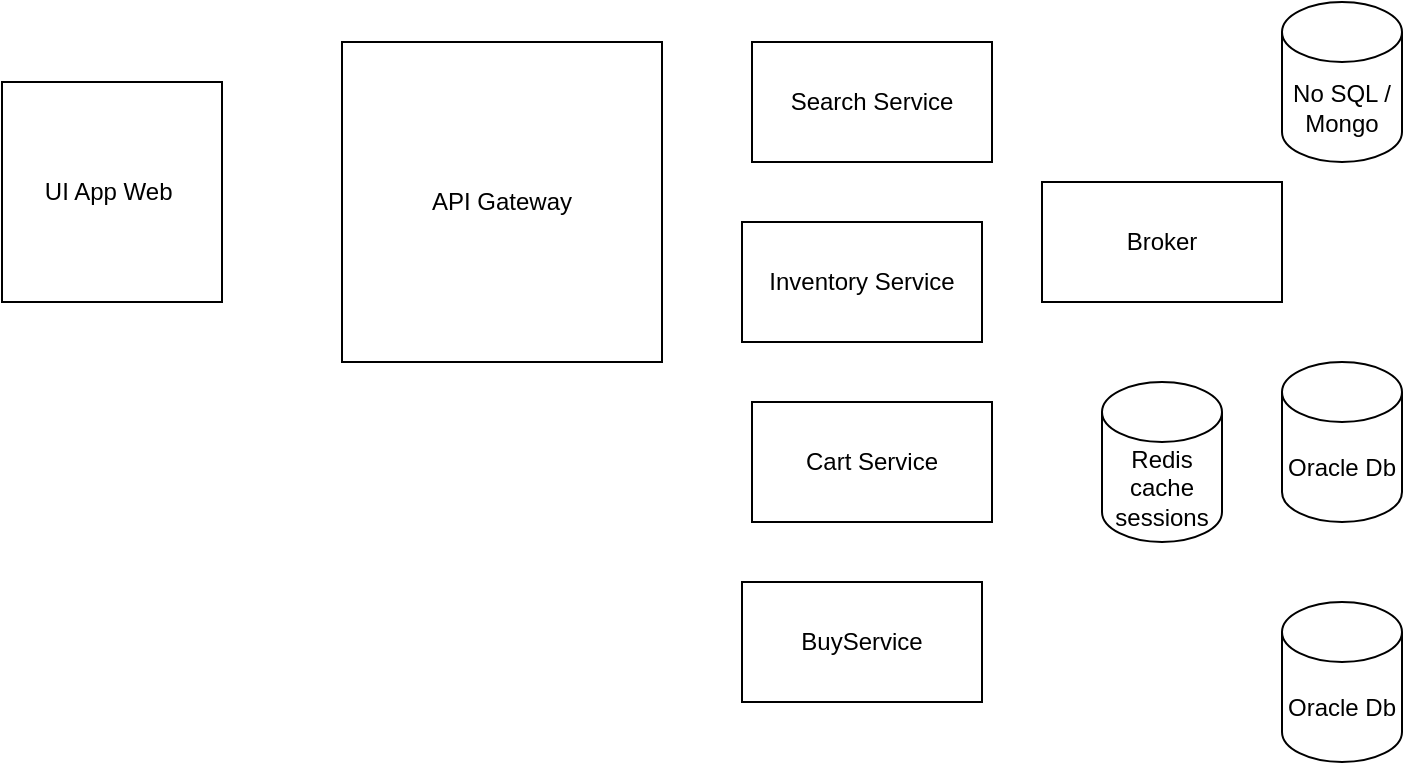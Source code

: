 <mxfile version="28.2.3">
  <diagram name="Page-1" id="uO-u5_ZPexID6WKFOolf">
    <mxGraphModel dx="786" dy="451" grid="1" gridSize="10" guides="1" tooltips="1" connect="1" arrows="1" fold="1" page="1" pageScale="1" pageWidth="850" pageHeight="1100" math="0" shadow="0">
      <root>
        <mxCell id="0" />
        <mxCell id="1" parent="0" />
        <mxCell id="FfygW6TAoomGuQ-oASsR-1" value="No SQL / Mongo" style="shape=cylinder3;whiteSpace=wrap;html=1;boundedLbl=1;backgroundOutline=1;size=15;" parent="1" vertex="1">
          <mxGeometry x="690" y="20" width="60" height="80" as="geometry" />
        </mxCell>
        <mxCell id="FfygW6TAoomGuQ-oASsR-2" value="UI App Web&amp;nbsp;" style="whiteSpace=wrap;html=1;aspect=fixed;" parent="1" vertex="1">
          <mxGeometry x="50" y="60" width="110" height="110" as="geometry" />
        </mxCell>
        <mxCell id="FfygW6TAoomGuQ-oASsR-3" value="API Gateway" style="whiteSpace=wrap;html=1;aspect=fixed;" parent="1" vertex="1">
          <mxGeometry x="220" y="40" width="160" height="160" as="geometry" />
        </mxCell>
        <mxCell id="FfygW6TAoomGuQ-oASsR-4" value="Search Service" style="rounded=0;whiteSpace=wrap;html=1;" parent="1" vertex="1">
          <mxGeometry x="425" y="40" width="120" height="60" as="geometry" />
        </mxCell>
        <mxCell id="FfygW6TAoomGuQ-oASsR-5" value="Cart Service" style="rounded=0;whiteSpace=wrap;html=1;" parent="1" vertex="1">
          <mxGeometry x="425" y="220" width="120" height="60" as="geometry" />
        </mxCell>
        <mxCell id="FfygW6TAoomGuQ-oASsR-6" value="BuyService" style="rounded=0;whiteSpace=wrap;html=1;" parent="1" vertex="1">
          <mxGeometry x="420" y="310" width="120" height="60" as="geometry" />
        </mxCell>
        <mxCell id="FfygW6TAoomGuQ-oASsR-7" value="Oracle Db" style="shape=cylinder3;whiteSpace=wrap;html=1;boundedLbl=1;backgroundOutline=1;size=15;" parent="1" vertex="1">
          <mxGeometry x="690" y="200" width="60" height="80" as="geometry" />
        </mxCell>
        <mxCell id="FfygW6TAoomGuQ-oASsR-9" value="Oracle Db" style="shape=cylinder3;whiteSpace=wrap;html=1;boundedLbl=1;backgroundOutline=1;size=15;" parent="1" vertex="1">
          <mxGeometry x="690" y="320" width="60" height="80" as="geometry" />
        </mxCell>
        <mxCell id="FfygW6TAoomGuQ-oASsR-10" value="Inventory Service" style="rounded=0;whiteSpace=wrap;html=1;" parent="1" vertex="1">
          <mxGeometry x="420" y="130" width="120" height="60" as="geometry" />
        </mxCell>
        <mxCell id="FfygW6TAoomGuQ-oASsR-11" value="Broker" style="rounded=0;whiteSpace=wrap;html=1;" parent="1" vertex="1">
          <mxGeometry x="570" y="110" width="120" height="60" as="geometry" />
        </mxCell>
        <mxCell id="FfygW6TAoomGuQ-oASsR-12" value="Redis cache sessions" style="shape=cylinder3;whiteSpace=wrap;html=1;boundedLbl=1;backgroundOutline=1;size=15;" parent="1" vertex="1">
          <mxGeometry x="600" y="210" width="60" height="80" as="geometry" />
        </mxCell>
      </root>
    </mxGraphModel>
  </diagram>
</mxfile>
